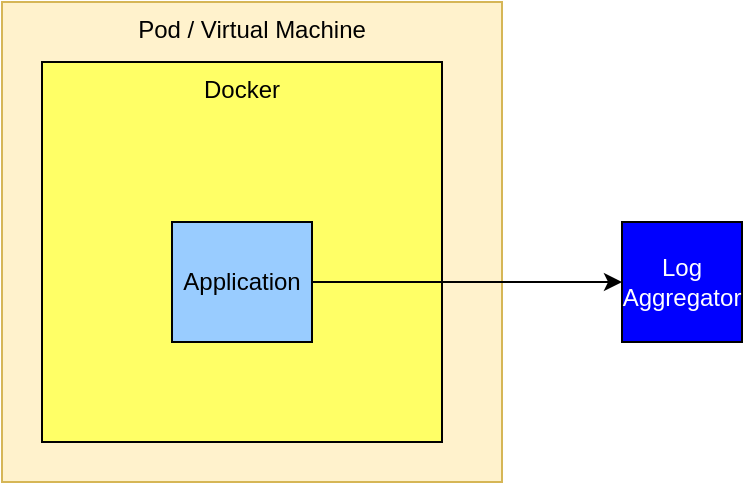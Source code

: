 <mxfile version="10.5.9" type="device"><diagram id="5SG5qToZW8ppSJovxSJi" name="Page-1"><mxGraphModel dx="2038" dy="1010" grid="1" gridSize="10" guides="1" tooltips="1" connect="1" arrows="1" fold="1" page="1" pageScale="1" pageWidth="1100" pageHeight="850" math="0" shadow="0"><root><mxCell id="0"/><mxCell id="1" parent="0"/><mxCell id="lxpd2nfBq5wt9JYEahQR-14" value="Pod / Virtual Machine" style="rounded=0;whiteSpace=wrap;html=1;fillColor=#fff2cc;strokeColor=#d6b656;verticalAlign=top;" vertex="1" parent="1"><mxGeometry x="140" y="190" width="250" height="240" as="geometry"/></mxCell><mxCell id="lxpd2nfBq5wt9JYEahQR-1" value="Docker" style="rounded=0;whiteSpace=wrap;html=1;labelPosition=center;verticalLabelPosition=middle;align=center;verticalAlign=top;fillColor=#FFFF66;" vertex="1" parent="1"><mxGeometry x="160" y="220" width="200" height="190" as="geometry"/></mxCell><mxCell id="lxpd2nfBq5wt9JYEahQR-2" value="Application" style="rounded=0;whiteSpace=wrap;html=1;fillColor=#99CCFF;" vertex="1" parent="1"><mxGeometry x="225" y="300" width="70" height="60" as="geometry"/></mxCell><mxCell id="lxpd2nfBq5wt9JYEahQR-9" value="" style="endArrow=classic;html=1;entryX=0;entryY=0.5;entryDx=0;entryDy=0;jumpStyle=sharp;exitX=1;exitY=0.5;exitDx=0;exitDy=0;" edge="1" parent="1" source="lxpd2nfBq5wt9JYEahQR-2" target="lxpd2nfBq5wt9JYEahQR-10"><mxGeometry width="50" height="50" relative="1" as="geometry"><mxPoint x="390" y="290" as="sourcePoint"/><mxPoint x="315" y="350" as="targetPoint"/><Array as="points"><mxPoint x="315" y="330"/></Array></mxGeometry></mxCell><mxCell id="lxpd2nfBq5wt9JYEahQR-10" value="Log Aggregator" style="whiteSpace=wrap;html=1;aspect=fixed;fillColor=#0000FF;fontColor=#FFFFFF;" vertex="1" parent="1"><mxGeometry x="450" y="300" width="60" height="60" as="geometry"/></mxCell></root></mxGraphModel></diagram></mxfile>